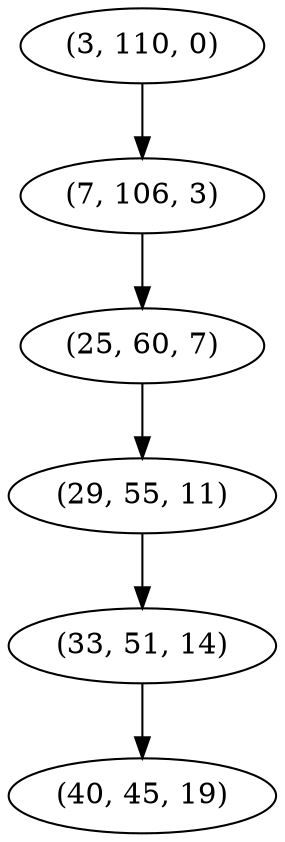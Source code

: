 digraph tree {
    "(3, 110, 0)";
    "(7, 106, 3)";
    "(25, 60, 7)";
    "(29, 55, 11)";
    "(33, 51, 14)";
    "(40, 45, 19)";
    "(3, 110, 0)" -> "(7, 106, 3)";
    "(7, 106, 3)" -> "(25, 60, 7)";
    "(25, 60, 7)" -> "(29, 55, 11)";
    "(29, 55, 11)" -> "(33, 51, 14)";
    "(33, 51, 14)" -> "(40, 45, 19)";
}

